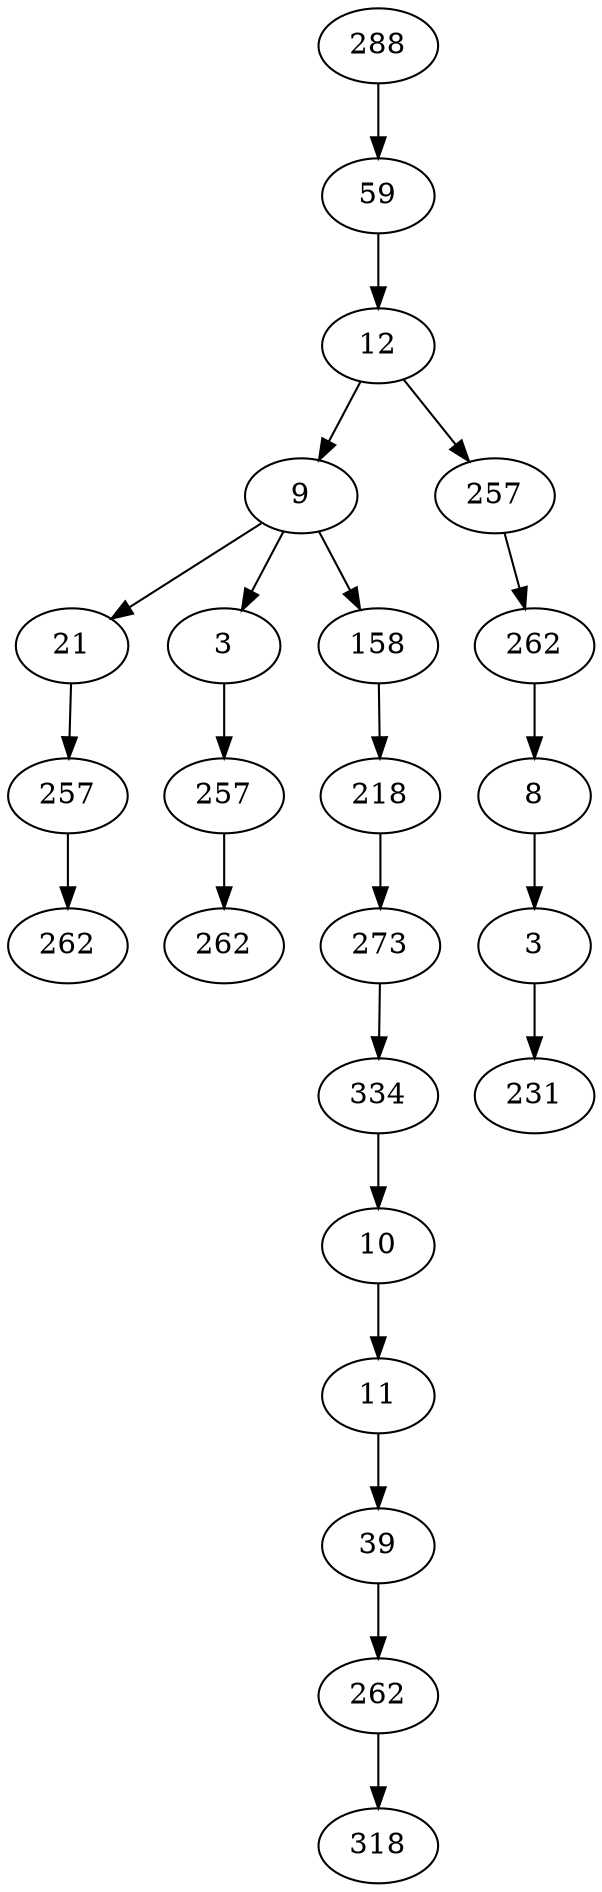 digraph nginx_syscalls {
 706967376 [label="288"];
706967376 -> 706967440;
 706967440 [label="59"];
706967440 -> 706967600;
 706967600 [label="12"];
706967600 -> 706967760;
706967600 -> 706970976;
 706967760 [label="9"];
706967760 -> 706967920;
706967760 -> 706968400;
706967760 -> 706968816;
 706967920 [label="21"];
706967920 -> 706968080;
 706968080 [label="257"];
706968080 -> 706968240;
 706968240 [label="262"];
 706968400 [label="3"];
706968400 -> 706968496;
 706968496 [label="257"];
706968496 -> 706968656;
 706968656 [label="262"];
 706968816 [label="158"];
706968816 -> 706968912;
 706968912 [label="218"];
706968912 -> 706943328;
 706943328 [label="273"];
706943328 -> 706943424;
 706943424 [label="334"];
706943424 -> 706943520;
 706943520 [label="10"];
706943520 -> 706943616;
 706943616 [label="11"];
706943616 -> 706943712;
 706943712 [label="39"];
706943712 -> 706969760;
 706969760 [label="262"];
706969760 -> 706969696;
 706969696 [label="318"];
 706970976 [label="257"];
706970976 -> 706971488;
 706971488 [label="262"];
706971488 -> 706969824;
 706969824 [label="8"];
706969824 -> 706970528;
 706970528 [label="3"];
706970528 -> 706970592;
 706970592 [label="231"];
}
